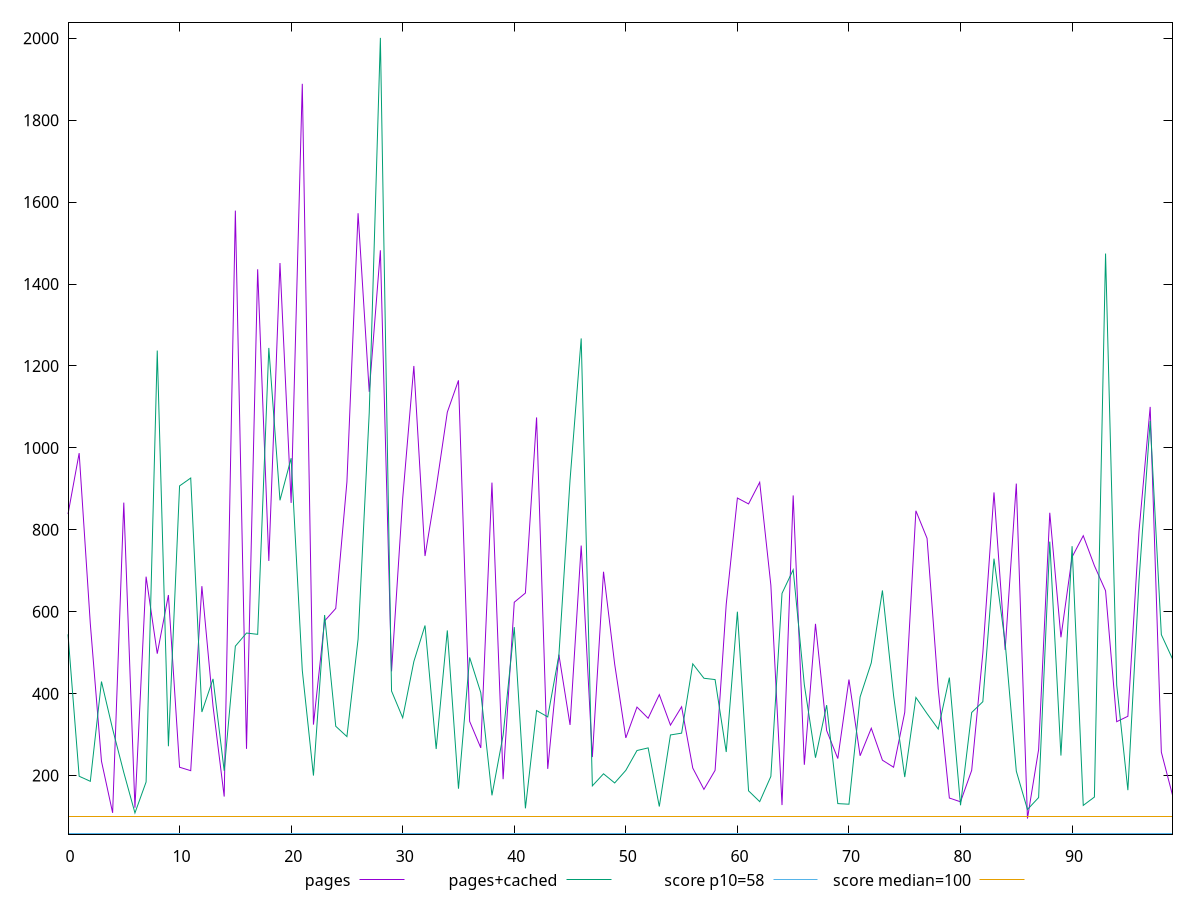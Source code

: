 reset

$pages <<EOF
0 838.4000000000015
1 987.200000000003
2 570.4000000000015
3 235.19999999999976
4 109.06666666666692
5 866.4000000000015
6 121.59999999999977
7 685.6
8 497.60000000000076
9 640.8000000000001
10 220.4
11 211.99999999999966
12 662.4000000000008
13 369.20000000000005
14 148.79999999999964
15 1579.2
16 265.1999999999993
17 1435.9999999999957
18 724
19 1451.200000000003
20 865.5999999999979
21 1888.8000000000025
22 324.4000000000004
23 577.600000000003
24 608
25 916.8000000000015
26 1572.7999999999986
27 1136.7999999999993
28 1482.3999999999987
29 454.40000000000003
30 876.7999999999979
31 1200.0000000000043
32 736.0000000000005
33 901.6
34 1087.1999999999994
35 1164.8
36 332.40000000000003
37 267.60000000000036
38 915.1999999999986
39 191.20000000000002
40 623.2000000000007
41 645.5999999999997
42 1074.4000000000015
43 216.4
44 495.2000000000007
45 323.6
46 761.6000000000015
47 245.2000000000004
48 697.6000000000008
49 471.9999999999986
50 292
51 367.2000000000007
52 340.00000000000074
53 397.59999999999854
54 323.1999999999997
55 368.00000000000074
56 218.40000000000038
57 166.4
58 212.8
59 618.3999999999986
60 877.6000000000008
61 863.1999999999986
62 916
63 664.8000000000001
64 128.00000000000037
65 884.0000000000015
66 226.39999999999856
67 570.3999999999993
68 310
69 241.60000000000025
70 434.40000000000003
71 248.40000000000038
72 315.5999999999997
73 237.60000000000002
74 220.4
75 354.4000000000008
76 846.4000000000015
77 779.2000000000007
78 412
79 145.20000000000002
80 135.99999999999977
81 212.80000000000024
82 499.20000000000005
83 891.2000000000015
84 506.8
85 912.8000000000001
86 95.20000000000024
87 263.60000000000036
88 841.6000000000015
89 537.6
90 733.6000000000015
91 785.6000000000008
92 712.4000000000008
93 651.1999999999994
94 331.60000000000036
95 344.8
96 796.7999999999979
97 1100
98 257.2000000000004
99 152.39999999999964
EOF

$pagesCached <<EOF
0 544.8000000000008
1 198.4
2 186
3 429.6
4 313.6
5 207.60000000000036
6 108.80000000000001
7 184.4
8 1237.600000000003
9 271.6
10 907.2000000000015
11 926.4000000000029
12 355.20000000000005
13 436
14 211.60000000000002
15 516
16 547.9999999999986
17 544.8000000000001
18 1243.9999999999986
19 872
20 974.8000000000004
21 456.8000000000015
22 199.99999999999955
23 591.9999999999997
24 320.40000000000003
25 295.19999999999965
26 532.7999999999979
27 1085.5999999999972
28 2000.799999999998
29 406.40000000000003
30 341.20000000000005
31 478.40000000000146
32 566.4
33 264.8
34 554.4000000000015
35 168
36 488.39999999999964
37 402.40000000000003
38 151.73333333333332
39 298.39999999999856
40 562.4
41 120
42 358.7999999999993
43 343.20000000000005
44 493.59999999999854
45 921.6
46 1267.199999999997
47 174.93333333333334
48 204.4
49 181.99999999999966
50 212.8
51 261.2000000000004
52 267.6
53 124.53333333333333
54 299.2
55 303.5999999999993
56 472.7999999999986
57 437.6
58 434.40000000000146
59 257.6
60 599.9999999999985
61 162.8
62 136.4
63 198
64 644.8000000000001
65 702.4000000000015
66 421.6
67 243.60000000000002
68 372.00000000000074
69 131.6
70 130.13333333333333
71 391.99999999999966
72 475.2000000000007
73 652
74 395.20000000000005
75 196.4
76 390.8000000000004
77 351.20000000000005
78 313.6
79 439.20000000000005
80 127.46666666666668
81 354.00000000000034
82 380.40000000000003
83 729.5999999999985
84 524.8000000000014
85 210.8
86 117.2
87 146.4
88 771.1999999999986
89 248.8
90 759.9999999999972
91 127.2
92 147.6
93 1474.3999999999987
94 420.8
95 164.4
96 676.7999999999971
97 1065.5999999999995
98 544
99 484.7999999999986
EOF

set key outside below
set xrange [0:99]
set yrange [57.08800000000029:2038.9119999999978]
set trange [57.08800000000029:2038.9119999999978]
set terminal svg size 640, 520 enhanced background rgb 'white'
set output "report_00015_2021-02-09T16-11-33.973Z/estimated-input-latency/comparison/line/0_vs_1.svg"

plot $pages title "pages" with line, \
     $pagesCached title "pages+cached" with line, \
     58 title "score p10=58", \
     100 title "score median=100"

reset
